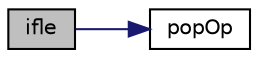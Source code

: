 digraph "ifle"
{
 // INTERACTIVE_SVG=YES
  edge [fontname="Helvetica",fontsize="10",labelfontname="Helvetica",labelfontsize="10"];
  node [fontname="Helvetica",fontsize="10",shape=record];
  rankdir="LR";
  Node1528 [label="ifle",height=0.2,width=0.4,color="black", fillcolor="grey75", style="filled", fontcolor="black"];
  Node1528 -> Node1529 [color="midnightblue",fontsize="10",style="solid",fontname="Helvetica"];
  Node1529 [label="popOp",height=0.2,width=0.4,color="black", fillcolor="white", style="filled",URL="$frame_8c.html#a3670f378856724ca85ced056e6bfc5c4"];
}
